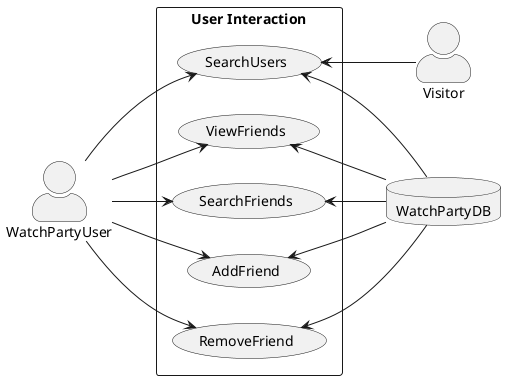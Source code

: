 @startuml UserInteractionUsecase

left to right direction
skinparam actorStyle awesome

actor WatchPartyUser
actor Visitor
database WatchPartyDB

rectangle "User Interaction" {
    usecase "SearchUsers"
    usecase "ViewFriends"
    usecase "SearchFriends"
    usecase "AddFriend"
    usecase "RemoveFriend"
}

WatchPartyUser --> SearchUsers
WatchPartyUser --> ViewFriends
WatchPartyUser --> SearchFriends
WatchPartyUser --> AddFriend
WatchPartyUser --> RemoveFriend

SearchUsers <-- Visitor

SearchUsers <-- WatchPartyDB
ViewFriends <-- WatchPartyDB
SearchFriends <-- WatchPartyDB
AddFriend <-- WatchPartyDB
RemoveFriend <-- WatchPartyDB

@enduml